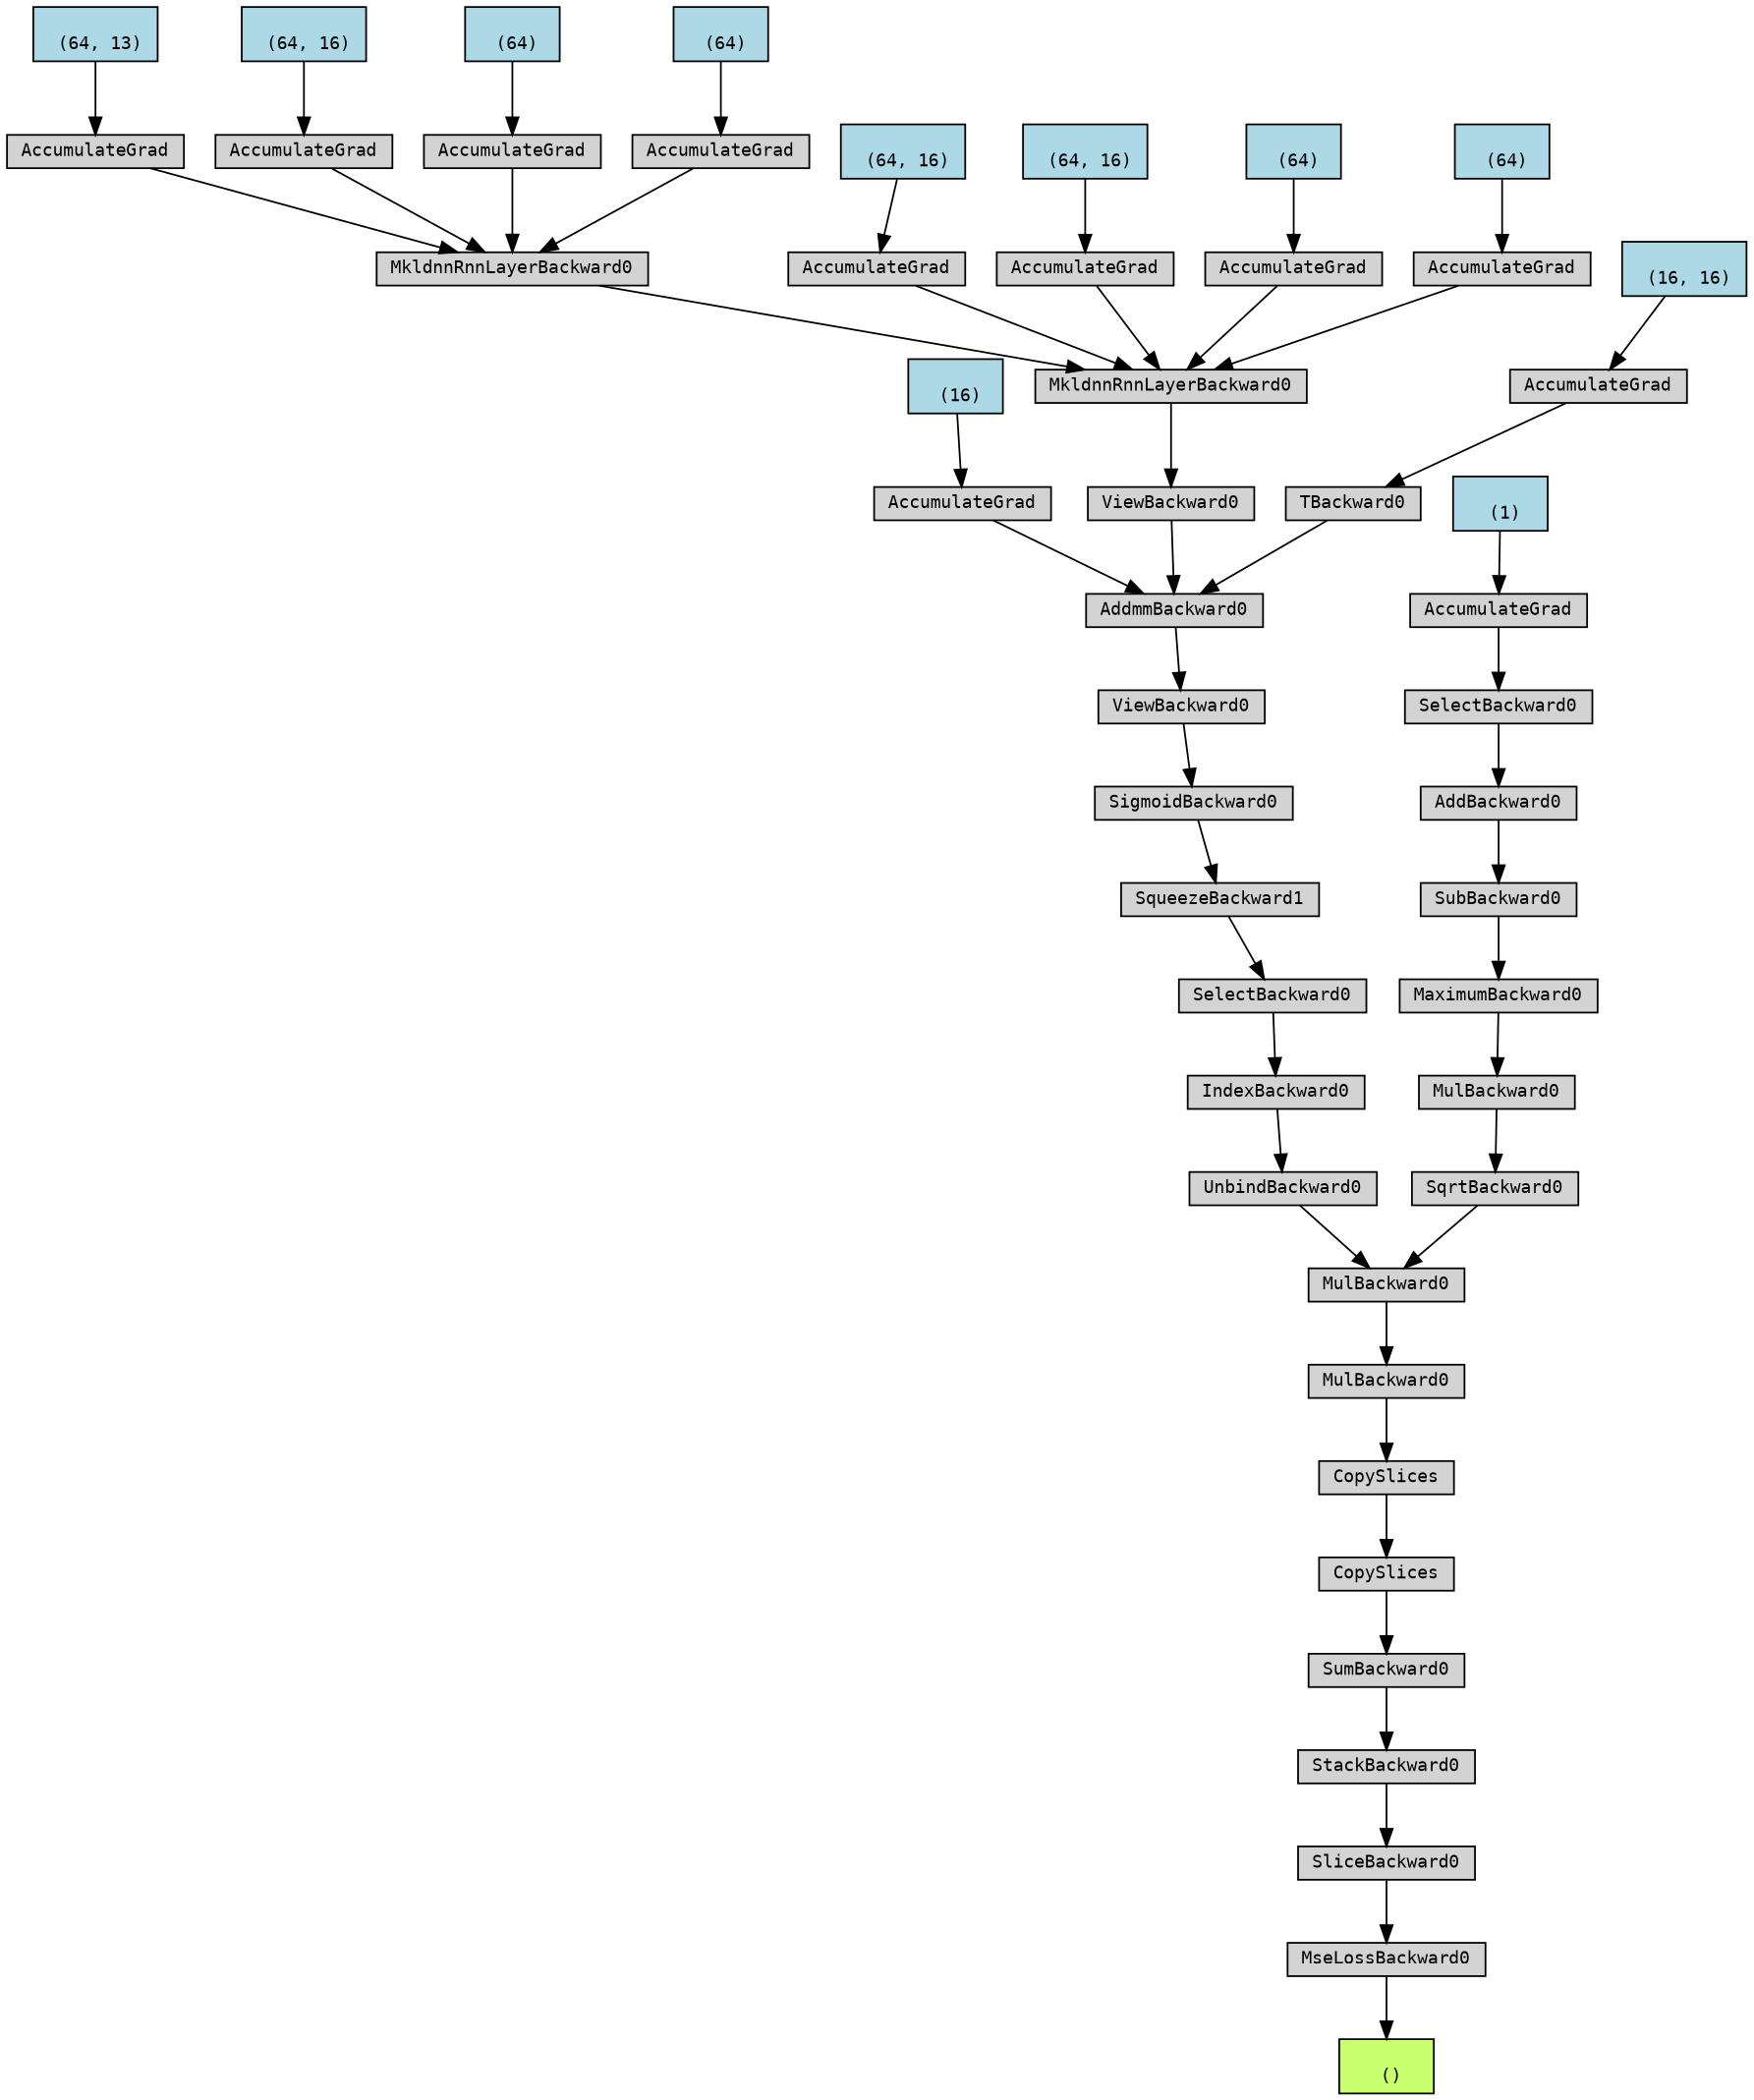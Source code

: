 digraph {
	graph [size="14.25,14.25"]
	node [align=left fontname=monospace fontsize=10 height=0.2 ranksep=0.1 shape=box style=filled]
	140150535798144 [label="
 ()" fillcolor=darkolivegreen1]
	140150535731376 [label=MseLossBackward0]
	140150535732816 -> 140150535731376
	140150535732816 [label=SliceBackward0]
	140150535732624 -> 140150535732816
	140150535732624 [label=StackBackward0]
	140150535732672 -> 140150535732624
	140150535732672 [label=SumBackward0]
	140150535732960 -> 140150535732672
	140150535732960 [label=CopySlices]
	140150535733056 -> 140150535732960
	140150535733056 [label=CopySlices]
	140150535733152 -> 140150535733056
	140150535733152 [label=MulBackward0]
	140150535731664 -> 140150535733152
	140150535731664 [label=MulBackward0]
	140150535731568 -> 140150535731664
	140150535731568 [label=UnbindBackward0]
	140150535731424 -> 140150535731568
	140150535731424 [label=IndexBackward0]
	140150535731184 -> 140150535731424
	140150535731184 [label=SelectBackward0]
	140150535728688 -> 140150535731184
	140150535728688 [label=SqueezeBackward1]
	140150535728784 -> 140150535728688
	140150535728784 [label=SigmoidBackward0]
	140150535728832 -> 140150535728784
	140150535728832 [label=ViewBackward0]
	140150535727056 -> 140150535728832
	140150535727056 [label=AddmmBackward0]
	140150535726480 -> 140150535727056
	140150543457536 [label="
 (16)" fillcolor=lightblue]
	140150543457536 -> 140150535726480
	140150535726480 [label=AccumulateGrad]
	140150535726624 -> 140150535727056
	140150535726624 [label=ViewBackward0]
	140150535732480 -> 140150535726624
	140150535732480 [label=MkldnnRnnLayerBackward0]
	140150535732288 -> 140150535732480
	140150535732288 [label=MkldnnRnnLayerBackward0]
	140150535732000 -> 140150535732288
	140153556913024 [label="
 (64, 13)" fillcolor=lightblue]
	140153556913024 -> 140150535732000
	140150535732000 [label=AccumulateGrad]
	140150535732048 -> 140150535732288
	140153556912944 [label="
 (64, 16)" fillcolor=lightblue]
	140153556912944 -> 140150535732048
	140150535732048 [label=AccumulateGrad]
	140150535732096 -> 140150535732288
	140153556912864 [label="
 (64)" fillcolor=lightblue]
	140153556912864 -> 140150535732096
	140150535732096 [label=AccumulateGrad]
	140150535731952 -> 140150535732288
	140150543542736 [label="
 (64)" fillcolor=lightblue]
	140150543542736 -> 140150535731952
	140150535731952 [label=AccumulateGrad]
	140150535732336 -> 140150535732480
	140150550082432 [label="
 (64, 16)" fillcolor=lightblue]
	140150550082432 -> 140150535732336
	140150535732336 [label=AccumulateGrad]
	140150535732384 -> 140150535732480
	140150556845104 [label="
 (64, 16)" fillcolor=lightblue]
	140150556845104 -> 140150535732384
	140150535732384 [label=AccumulateGrad]
	140150535732240 -> 140150535732480
	140150550576672 [label="
 (64)" fillcolor=lightblue]
	140150550576672 -> 140150535732240
	140150535732240 [label=AccumulateGrad]
	140150535732192 -> 140150535732480
	140150549614160 [label="
 (64)" fillcolor=lightblue]
	140150549614160 -> 140150535732192
	140150535732192 [label=AccumulateGrad]
	140150535731520 -> 140150535727056
	140150535731520 [label=TBackward0]
	140150535731904 -> 140150535731520
	140150549614320 [label="
 (16, 16)" fillcolor=lightblue]
	140150549614320 -> 140150535731904
	140150535731904 [label=AccumulateGrad]
	140150535731616 -> 140150535731664
	140150535731616 [label=SqrtBackward0]
	140150535729600 -> 140150535731616
	140150535729600 [label=MulBackward0]
	140150535727872 -> 140150535729600
	140150535727872 [label=MaximumBackward0]
	140150535732528 -> 140150535727872
	140150535732528 [label=SubBackward0]
	140150535731808 -> 140150535732528
	140150535731808 [label=AddBackward0]
	140150535732432 -> 140150535731808
	140150535732432 [label=SelectBackward0]
	140150535731712 -> 140150535732432
	140150536076432 [label="
 (1)" fillcolor=lightblue]
	140150536076432 -> 140150535731712
	140150535731712 [label=AccumulateGrad]
	140150535731376 -> 140150535798144
}
